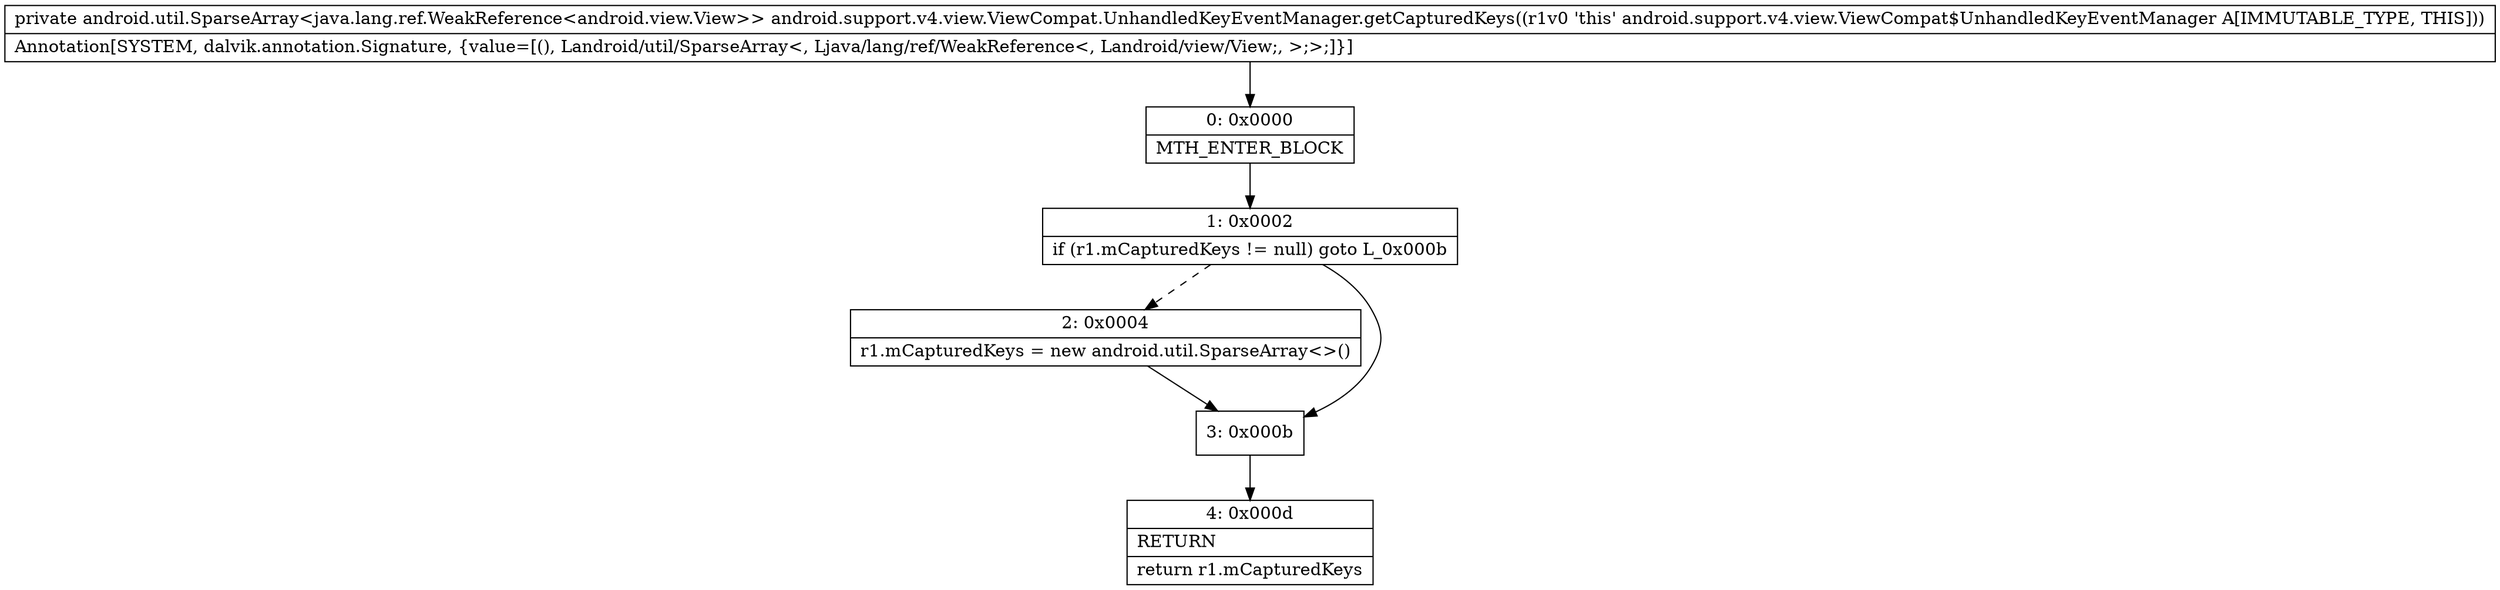 digraph "CFG forandroid.support.v4.view.ViewCompat.UnhandledKeyEventManager.getCapturedKeys()Landroid\/util\/SparseArray;" {
Node_0 [shape=record,label="{0\:\ 0x0000|MTH_ENTER_BLOCK\l}"];
Node_1 [shape=record,label="{1\:\ 0x0002|if (r1.mCapturedKeys != null) goto L_0x000b\l}"];
Node_2 [shape=record,label="{2\:\ 0x0004|r1.mCapturedKeys = new android.util.SparseArray\<\>()\l}"];
Node_3 [shape=record,label="{3\:\ 0x000b}"];
Node_4 [shape=record,label="{4\:\ 0x000d|RETURN\l|return r1.mCapturedKeys\l}"];
MethodNode[shape=record,label="{private android.util.SparseArray\<java.lang.ref.WeakReference\<android.view.View\>\> android.support.v4.view.ViewCompat.UnhandledKeyEventManager.getCapturedKeys((r1v0 'this' android.support.v4.view.ViewCompat$UnhandledKeyEventManager A[IMMUTABLE_TYPE, THIS]))  | Annotation[SYSTEM, dalvik.annotation.Signature, \{value=[(), Landroid\/util\/SparseArray\<, Ljava\/lang\/ref\/WeakReference\<, Landroid\/view\/View;, \>;\>;]\}]\l}"];
MethodNode -> Node_0;
Node_0 -> Node_1;
Node_1 -> Node_2[style=dashed];
Node_1 -> Node_3;
Node_2 -> Node_3;
Node_3 -> Node_4;
}

